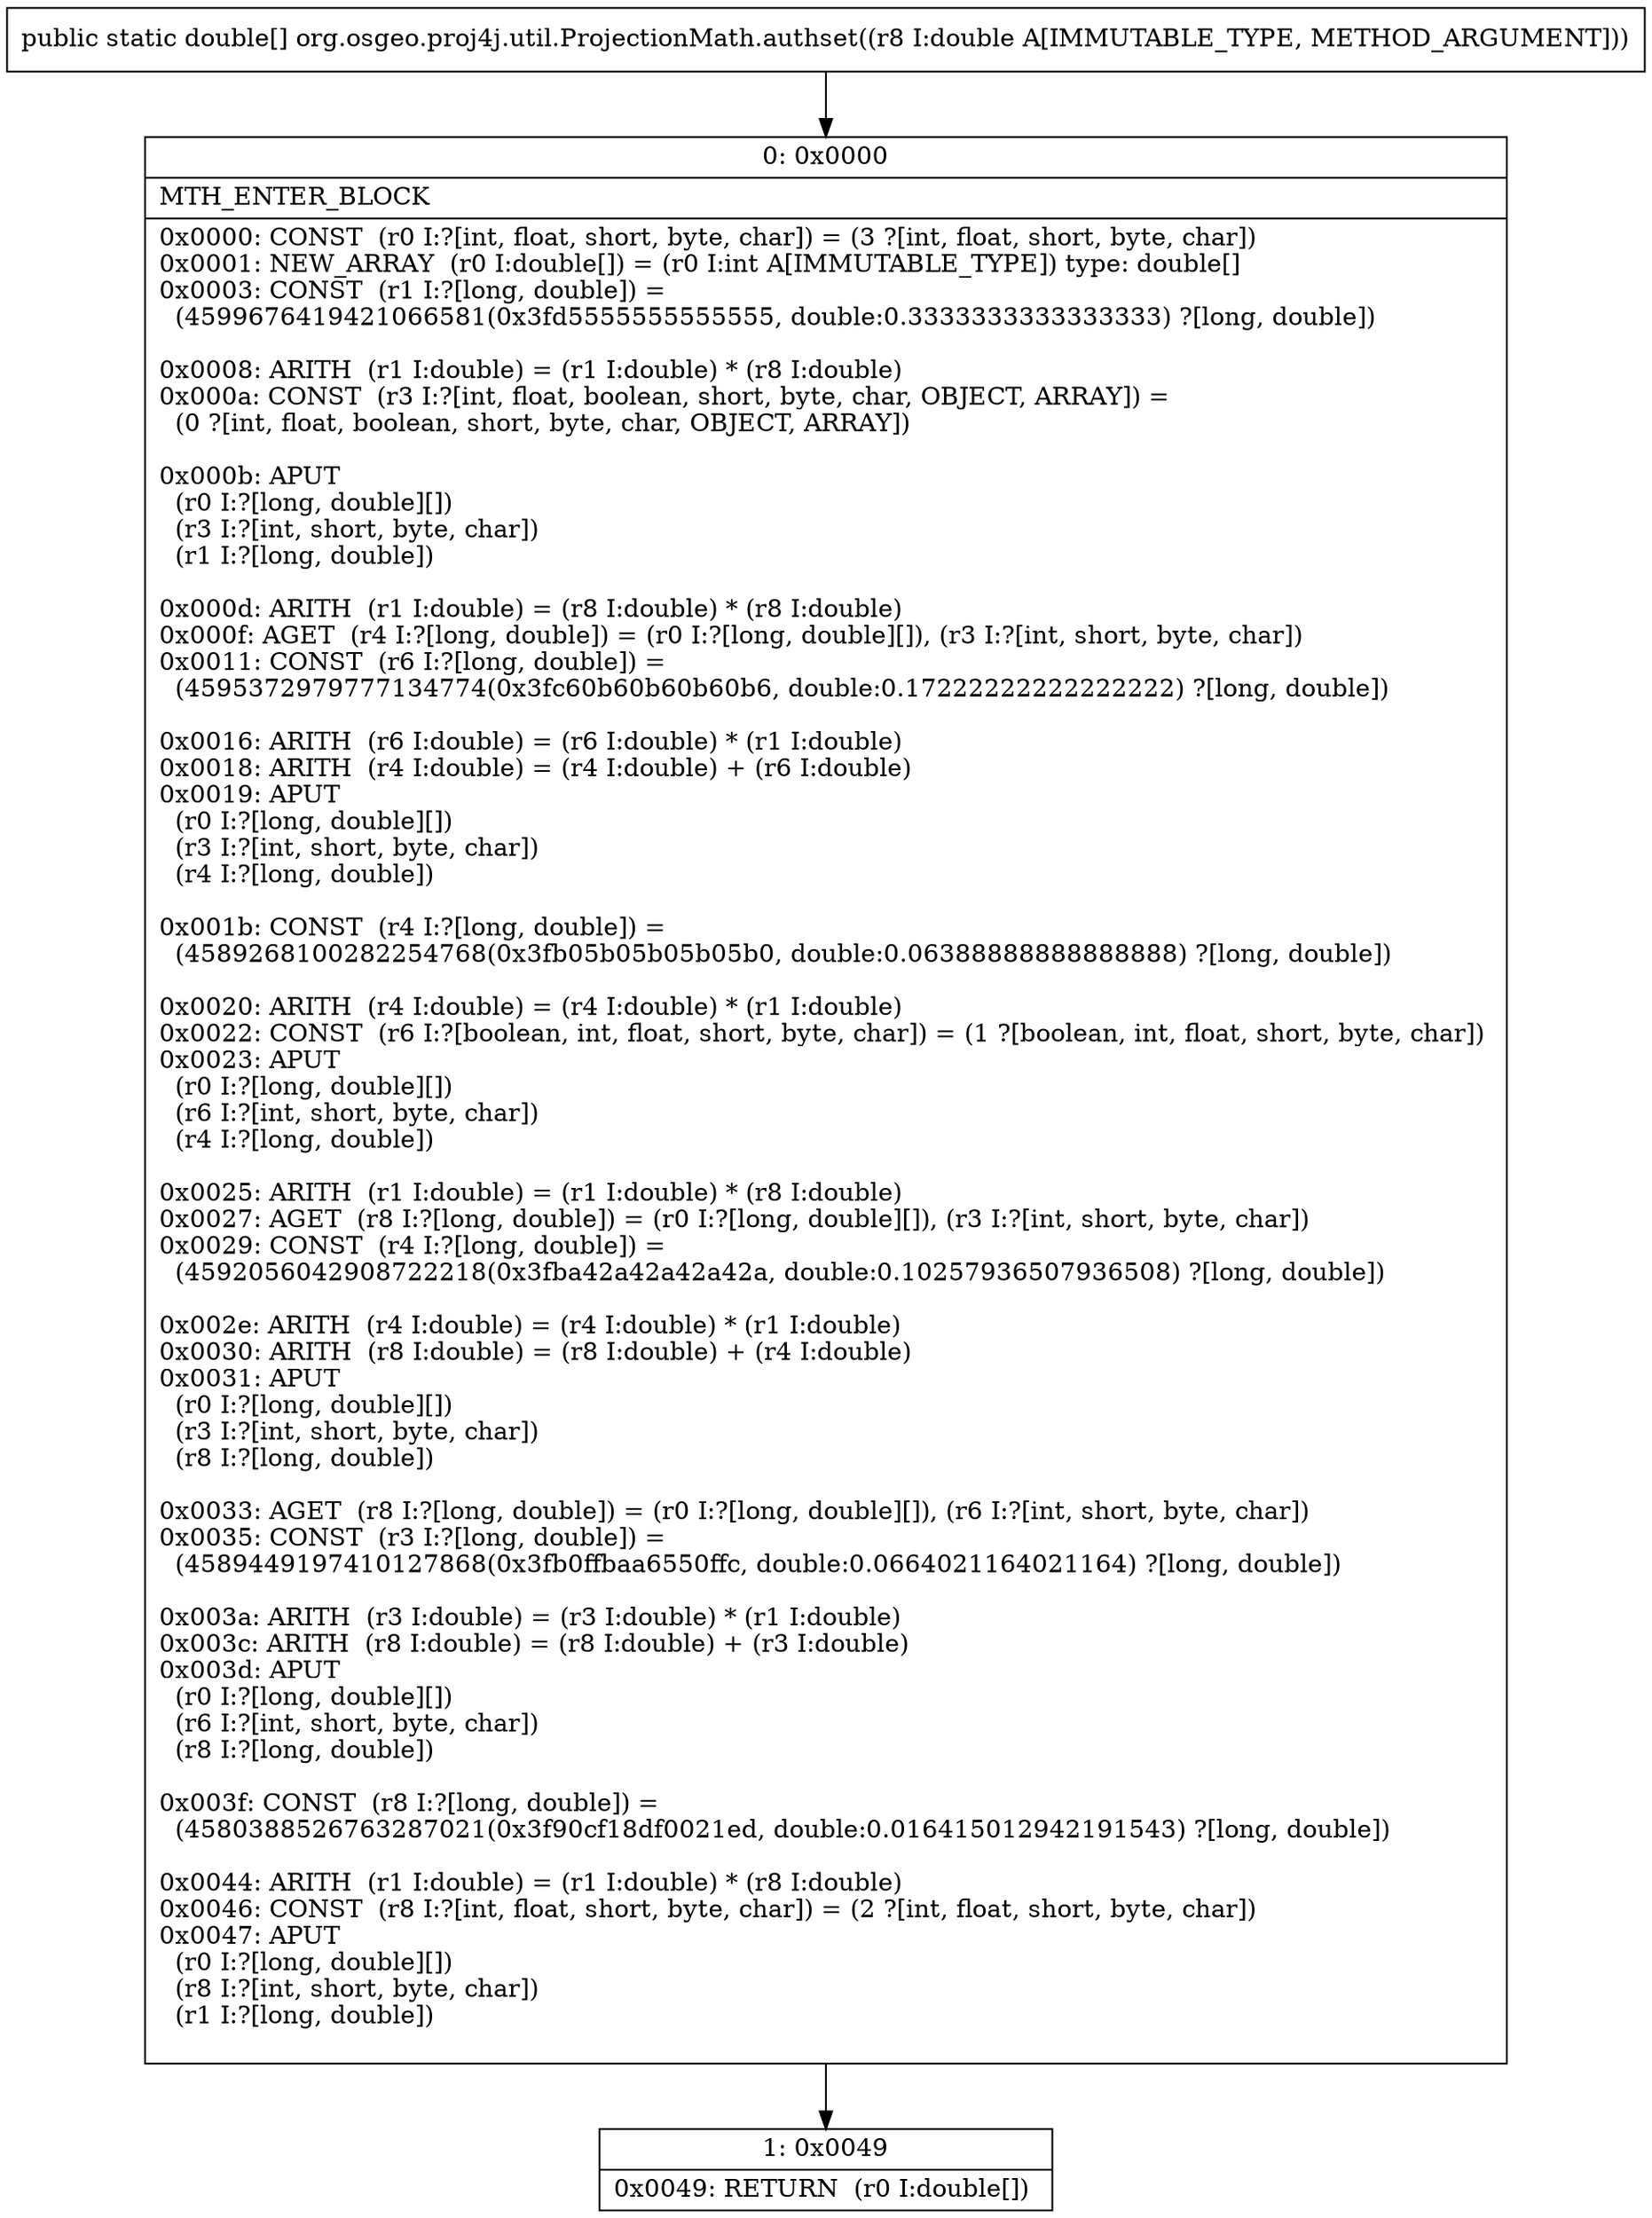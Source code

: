 digraph "CFG fororg.osgeo.proj4j.util.ProjectionMath.authset(D)[D" {
Node_0 [shape=record,label="{0\:\ 0x0000|MTH_ENTER_BLOCK\l|0x0000: CONST  (r0 I:?[int, float, short, byte, char]) = (3 ?[int, float, short, byte, char]) \l0x0001: NEW_ARRAY  (r0 I:double[]) = (r0 I:int A[IMMUTABLE_TYPE]) type: double[] \l0x0003: CONST  (r1 I:?[long, double]) = \l  (4599676419421066581(0x3fd5555555555555, double:0.3333333333333333) ?[long, double])\l \l0x0008: ARITH  (r1 I:double) = (r1 I:double) * (r8 I:double) \l0x000a: CONST  (r3 I:?[int, float, boolean, short, byte, char, OBJECT, ARRAY]) = \l  (0 ?[int, float, boolean, short, byte, char, OBJECT, ARRAY])\l \l0x000b: APUT  \l  (r0 I:?[long, double][])\l  (r3 I:?[int, short, byte, char])\l  (r1 I:?[long, double])\l \l0x000d: ARITH  (r1 I:double) = (r8 I:double) * (r8 I:double) \l0x000f: AGET  (r4 I:?[long, double]) = (r0 I:?[long, double][]), (r3 I:?[int, short, byte, char]) \l0x0011: CONST  (r6 I:?[long, double]) = \l  (4595372979777134774(0x3fc60b60b60b60b6, double:0.17222222222222222) ?[long, double])\l \l0x0016: ARITH  (r6 I:double) = (r6 I:double) * (r1 I:double) \l0x0018: ARITH  (r4 I:double) = (r4 I:double) + (r6 I:double) \l0x0019: APUT  \l  (r0 I:?[long, double][])\l  (r3 I:?[int, short, byte, char])\l  (r4 I:?[long, double])\l \l0x001b: CONST  (r4 I:?[long, double]) = \l  (4589268100282254768(0x3fb05b05b05b05b0, double:0.06388888888888888) ?[long, double])\l \l0x0020: ARITH  (r4 I:double) = (r4 I:double) * (r1 I:double) \l0x0022: CONST  (r6 I:?[boolean, int, float, short, byte, char]) = (1 ?[boolean, int, float, short, byte, char]) \l0x0023: APUT  \l  (r0 I:?[long, double][])\l  (r6 I:?[int, short, byte, char])\l  (r4 I:?[long, double])\l \l0x0025: ARITH  (r1 I:double) = (r1 I:double) * (r8 I:double) \l0x0027: AGET  (r8 I:?[long, double]) = (r0 I:?[long, double][]), (r3 I:?[int, short, byte, char]) \l0x0029: CONST  (r4 I:?[long, double]) = \l  (4592056042908722218(0x3fba42a42a42a42a, double:0.10257936507936508) ?[long, double])\l \l0x002e: ARITH  (r4 I:double) = (r4 I:double) * (r1 I:double) \l0x0030: ARITH  (r8 I:double) = (r8 I:double) + (r4 I:double) \l0x0031: APUT  \l  (r0 I:?[long, double][])\l  (r3 I:?[int, short, byte, char])\l  (r8 I:?[long, double])\l \l0x0033: AGET  (r8 I:?[long, double]) = (r0 I:?[long, double][]), (r6 I:?[int, short, byte, char]) \l0x0035: CONST  (r3 I:?[long, double]) = \l  (4589449197410127868(0x3fb0ffbaa6550ffc, double:0.0664021164021164) ?[long, double])\l \l0x003a: ARITH  (r3 I:double) = (r3 I:double) * (r1 I:double) \l0x003c: ARITH  (r8 I:double) = (r8 I:double) + (r3 I:double) \l0x003d: APUT  \l  (r0 I:?[long, double][])\l  (r6 I:?[int, short, byte, char])\l  (r8 I:?[long, double])\l \l0x003f: CONST  (r8 I:?[long, double]) = \l  (4580388526763287021(0x3f90cf18df0021ed, double:0.016415012942191543) ?[long, double])\l \l0x0044: ARITH  (r1 I:double) = (r1 I:double) * (r8 I:double) \l0x0046: CONST  (r8 I:?[int, float, short, byte, char]) = (2 ?[int, float, short, byte, char]) \l0x0047: APUT  \l  (r0 I:?[long, double][])\l  (r8 I:?[int, short, byte, char])\l  (r1 I:?[long, double])\l \l}"];
Node_1 [shape=record,label="{1\:\ 0x0049|0x0049: RETURN  (r0 I:double[]) \l}"];
MethodNode[shape=record,label="{public static double[] org.osgeo.proj4j.util.ProjectionMath.authset((r8 I:double A[IMMUTABLE_TYPE, METHOD_ARGUMENT])) }"];
MethodNode -> Node_0;
Node_0 -> Node_1;
}

